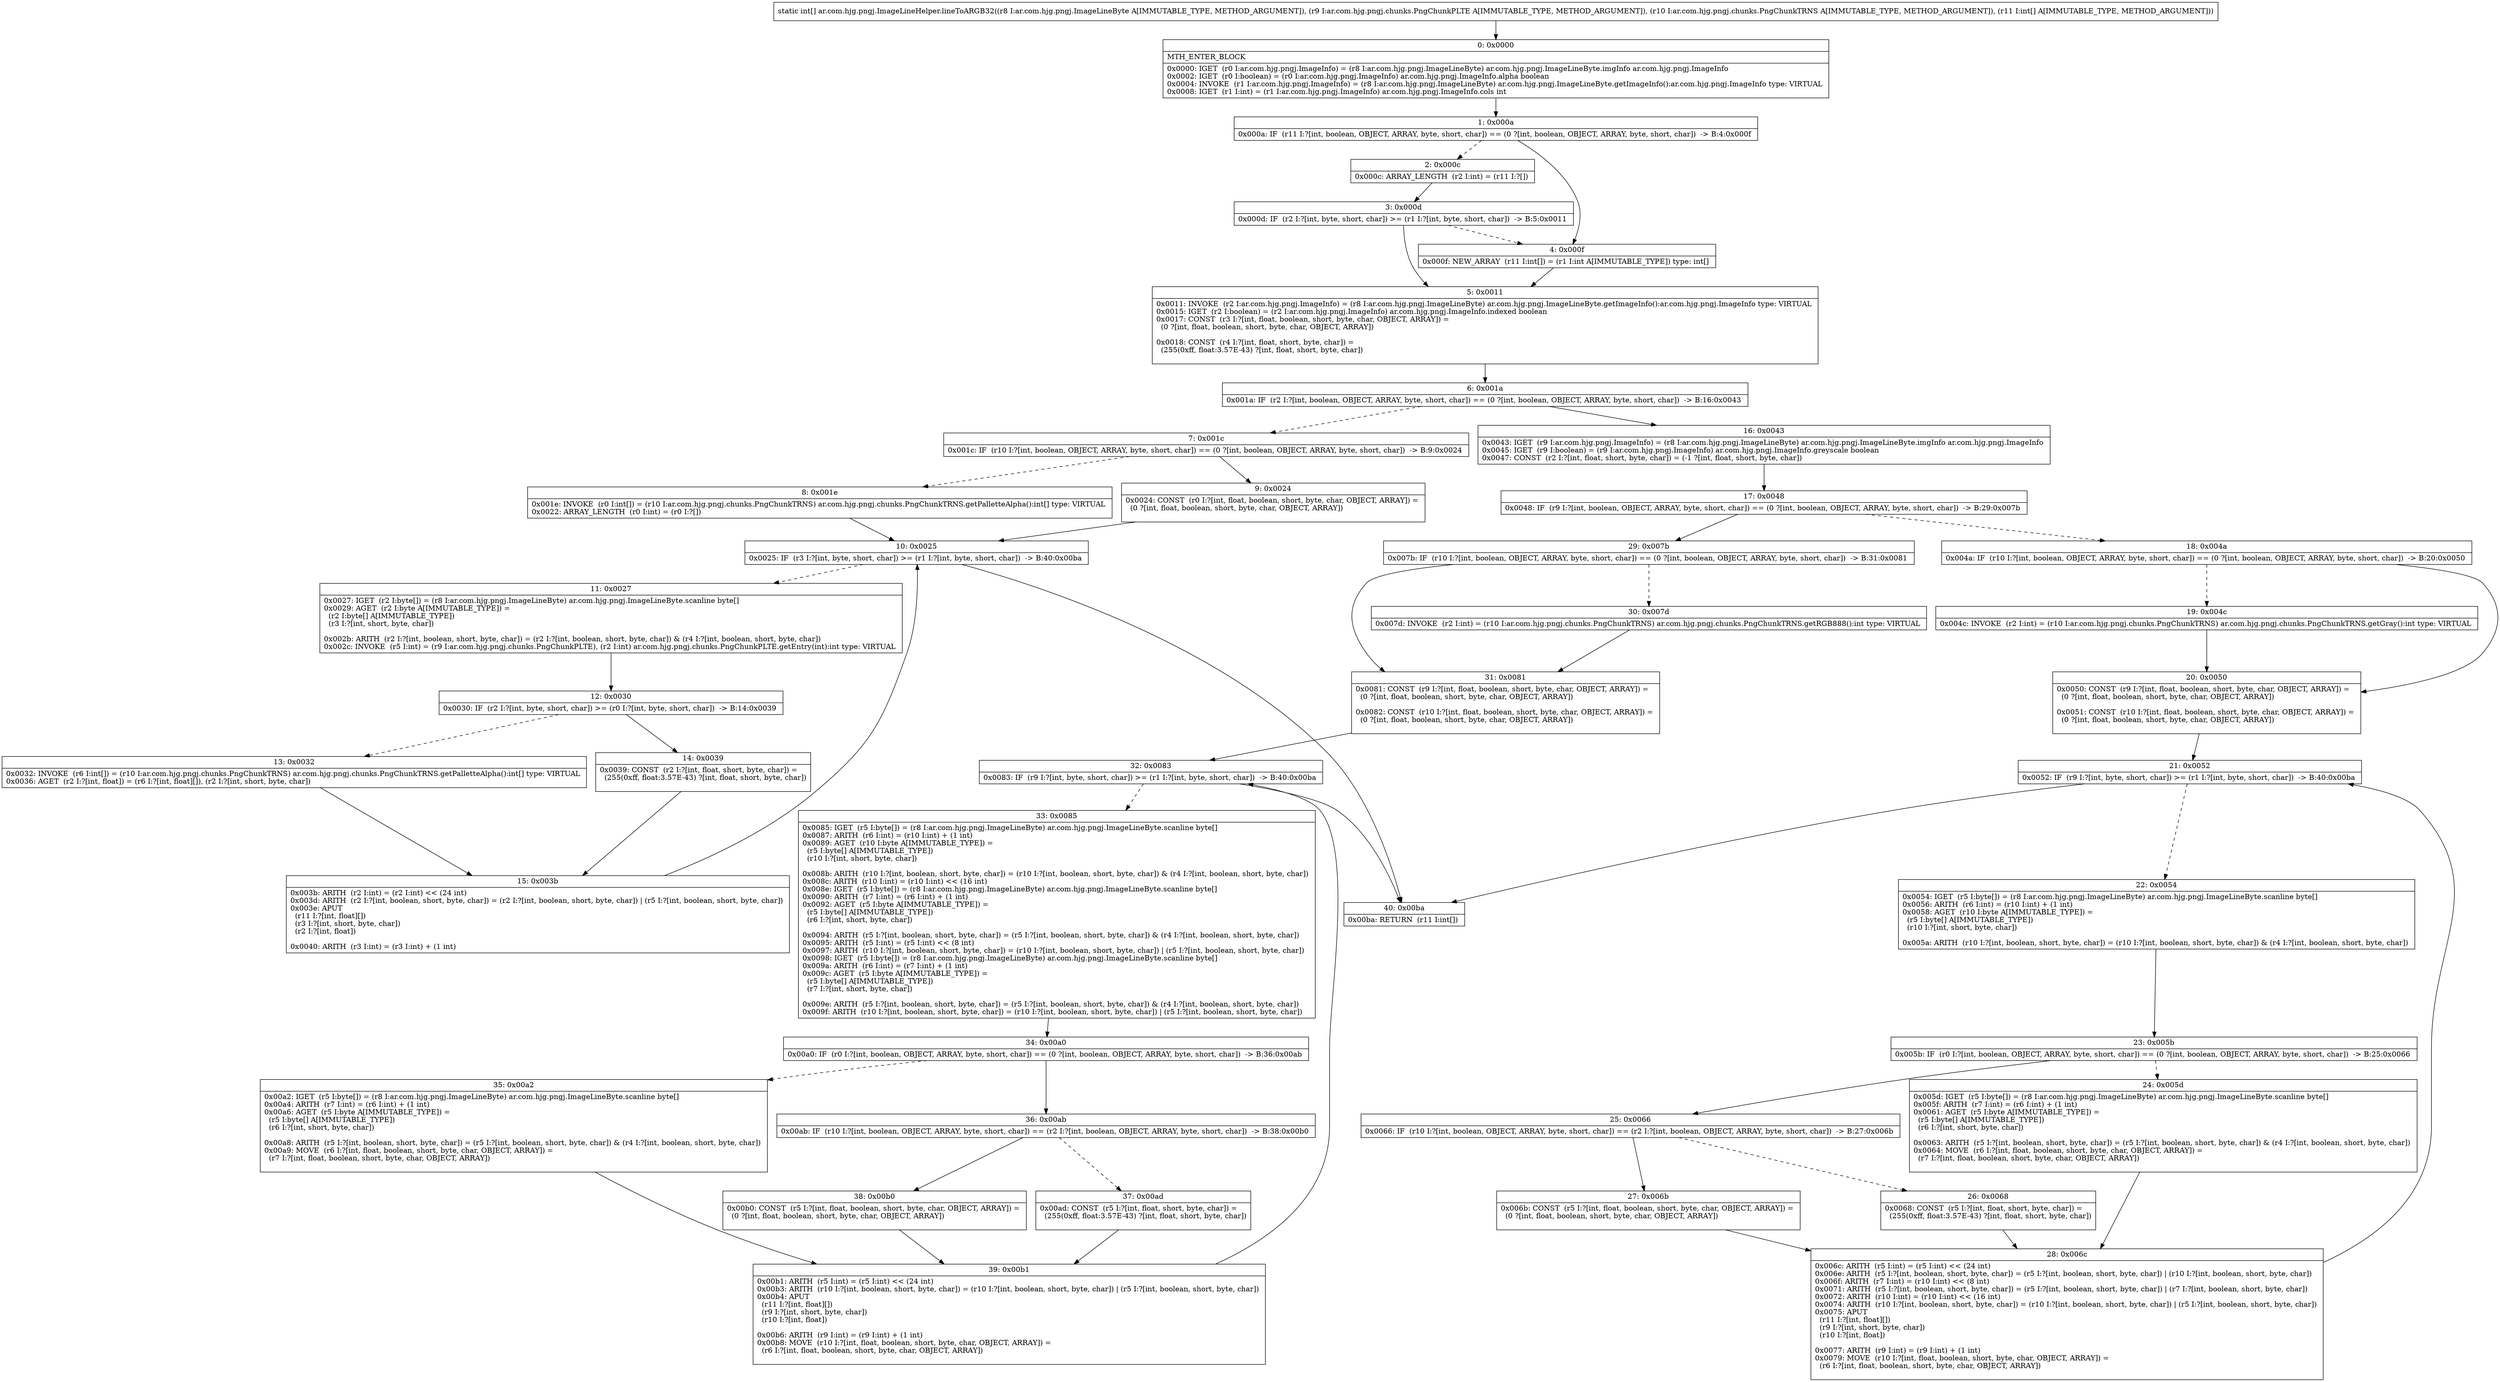 digraph "CFG forar.com.hjg.pngj.ImageLineHelper.lineToARGB32(Lar\/com\/hjg\/pngj\/ImageLineByte;Lar\/com\/hjg\/pngj\/chunks\/PngChunkPLTE;Lar\/com\/hjg\/pngj\/chunks\/PngChunkTRNS;[I)[I" {
Node_0 [shape=record,label="{0\:\ 0x0000|MTH_ENTER_BLOCK\l|0x0000: IGET  (r0 I:ar.com.hjg.pngj.ImageInfo) = (r8 I:ar.com.hjg.pngj.ImageLineByte) ar.com.hjg.pngj.ImageLineByte.imgInfo ar.com.hjg.pngj.ImageInfo \l0x0002: IGET  (r0 I:boolean) = (r0 I:ar.com.hjg.pngj.ImageInfo) ar.com.hjg.pngj.ImageInfo.alpha boolean \l0x0004: INVOKE  (r1 I:ar.com.hjg.pngj.ImageInfo) = (r8 I:ar.com.hjg.pngj.ImageLineByte) ar.com.hjg.pngj.ImageLineByte.getImageInfo():ar.com.hjg.pngj.ImageInfo type: VIRTUAL \l0x0008: IGET  (r1 I:int) = (r1 I:ar.com.hjg.pngj.ImageInfo) ar.com.hjg.pngj.ImageInfo.cols int \l}"];
Node_1 [shape=record,label="{1\:\ 0x000a|0x000a: IF  (r11 I:?[int, boolean, OBJECT, ARRAY, byte, short, char]) == (0 ?[int, boolean, OBJECT, ARRAY, byte, short, char])  \-\> B:4:0x000f \l}"];
Node_2 [shape=record,label="{2\:\ 0x000c|0x000c: ARRAY_LENGTH  (r2 I:int) = (r11 I:?[]) \l}"];
Node_3 [shape=record,label="{3\:\ 0x000d|0x000d: IF  (r2 I:?[int, byte, short, char]) \>= (r1 I:?[int, byte, short, char])  \-\> B:5:0x0011 \l}"];
Node_4 [shape=record,label="{4\:\ 0x000f|0x000f: NEW_ARRAY  (r11 I:int[]) = (r1 I:int A[IMMUTABLE_TYPE]) type: int[] \l}"];
Node_5 [shape=record,label="{5\:\ 0x0011|0x0011: INVOKE  (r2 I:ar.com.hjg.pngj.ImageInfo) = (r8 I:ar.com.hjg.pngj.ImageLineByte) ar.com.hjg.pngj.ImageLineByte.getImageInfo():ar.com.hjg.pngj.ImageInfo type: VIRTUAL \l0x0015: IGET  (r2 I:boolean) = (r2 I:ar.com.hjg.pngj.ImageInfo) ar.com.hjg.pngj.ImageInfo.indexed boolean \l0x0017: CONST  (r3 I:?[int, float, boolean, short, byte, char, OBJECT, ARRAY]) = \l  (0 ?[int, float, boolean, short, byte, char, OBJECT, ARRAY])\l \l0x0018: CONST  (r4 I:?[int, float, short, byte, char]) = \l  (255(0xff, float:3.57E\-43) ?[int, float, short, byte, char])\l \l}"];
Node_6 [shape=record,label="{6\:\ 0x001a|0x001a: IF  (r2 I:?[int, boolean, OBJECT, ARRAY, byte, short, char]) == (0 ?[int, boolean, OBJECT, ARRAY, byte, short, char])  \-\> B:16:0x0043 \l}"];
Node_7 [shape=record,label="{7\:\ 0x001c|0x001c: IF  (r10 I:?[int, boolean, OBJECT, ARRAY, byte, short, char]) == (0 ?[int, boolean, OBJECT, ARRAY, byte, short, char])  \-\> B:9:0x0024 \l}"];
Node_8 [shape=record,label="{8\:\ 0x001e|0x001e: INVOKE  (r0 I:int[]) = (r10 I:ar.com.hjg.pngj.chunks.PngChunkTRNS) ar.com.hjg.pngj.chunks.PngChunkTRNS.getPalletteAlpha():int[] type: VIRTUAL \l0x0022: ARRAY_LENGTH  (r0 I:int) = (r0 I:?[]) \l}"];
Node_9 [shape=record,label="{9\:\ 0x0024|0x0024: CONST  (r0 I:?[int, float, boolean, short, byte, char, OBJECT, ARRAY]) = \l  (0 ?[int, float, boolean, short, byte, char, OBJECT, ARRAY])\l \l}"];
Node_10 [shape=record,label="{10\:\ 0x0025|0x0025: IF  (r3 I:?[int, byte, short, char]) \>= (r1 I:?[int, byte, short, char])  \-\> B:40:0x00ba \l}"];
Node_11 [shape=record,label="{11\:\ 0x0027|0x0027: IGET  (r2 I:byte[]) = (r8 I:ar.com.hjg.pngj.ImageLineByte) ar.com.hjg.pngj.ImageLineByte.scanline byte[] \l0x0029: AGET  (r2 I:byte A[IMMUTABLE_TYPE]) = \l  (r2 I:byte[] A[IMMUTABLE_TYPE])\l  (r3 I:?[int, short, byte, char])\l \l0x002b: ARITH  (r2 I:?[int, boolean, short, byte, char]) = (r2 I:?[int, boolean, short, byte, char]) & (r4 I:?[int, boolean, short, byte, char]) \l0x002c: INVOKE  (r5 I:int) = (r9 I:ar.com.hjg.pngj.chunks.PngChunkPLTE), (r2 I:int) ar.com.hjg.pngj.chunks.PngChunkPLTE.getEntry(int):int type: VIRTUAL \l}"];
Node_12 [shape=record,label="{12\:\ 0x0030|0x0030: IF  (r2 I:?[int, byte, short, char]) \>= (r0 I:?[int, byte, short, char])  \-\> B:14:0x0039 \l}"];
Node_13 [shape=record,label="{13\:\ 0x0032|0x0032: INVOKE  (r6 I:int[]) = (r10 I:ar.com.hjg.pngj.chunks.PngChunkTRNS) ar.com.hjg.pngj.chunks.PngChunkTRNS.getPalletteAlpha():int[] type: VIRTUAL \l0x0036: AGET  (r2 I:?[int, float]) = (r6 I:?[int, float][]), (r2 I:?[int, short, byte, char]) \l}"];
Node_14 [shape=record,label="{14\:\ 0x0039|0x0039: CONST  (r2 I:?[int, float, short, byte, char]) = \l  (255(0xff, float:3.57E\-43) ?[int, float, short, byte, char])\l \l}"];
Node_15 [shape=record,label="{15\:\ 0x003b|0x003b: ARITH  (r2 I:int) = (r2 I:int) \<\< (24 int) \l0x003d: ARITH  (r2 I:?[int, boolean, short, byte, char]) = (r2 I:?[int, boolean, short, byte, char]) \| (r5 I:?[int, boolean, short, byte, char]) \l0x003e: APUT  \l  (r11 I:?[int, float][])\l  (r3 I:?[int, short, byte, char])\l  (r2 I:?[int, float])\l \l0x0040: ARITH  (r3 I:int) = (r3 I:int) + (1 int) \l}"];
Node_16 [shape=record,label="{16\:\ 0x0043|0x0043: IGET  (r9 I:ar.com.hjg.pngj.ImageInfo) = (r8 I:ar.com.hjg.pngj.ImageLineByte) ar.com.hjg.pngj.ImageLineByte.imgInfo ar.com.hjg.pngj.ImageInfo \l0x0045: IGET  (r9 I:boolean) = (r9 I:ar.com.hjg.pngj.ImageInfo) ar.com.hjg.pngj.ImageInfo.greyscale boolean \l0x0047: CONST  (r2 I:?[int, float, short, byte, char]) = (\-1 ?[int, float, short, byte, char]) \l}"];
Node_17 [shape=record,label="{17\:\ 0x0048|0x0048: IF  (r9 I:?[int, boolean, OBJECT, ARRAY, byte, short, char]) == (0 ?[int, boolean, OBJECT, ARRAY, byte, short, char])  \-\> B:29:0x007b \l}"];
Node_18 [shape=record,label="{18\:\ 0x004a|0x004a: IF  (r10 I:?[int, boolean, OBJECT, ARRAY, byte, short, char]) == (0 ?[int, boolean, OBJECT, ARRAY, byte, short, char])  \-\> B:20:0x0050 \l}"];
Node_19 [shape=record,label="{19\:\ 0x004c|0x004c: INVOKE  (r2 I:int) = (r10 I:ar.com.hjg.pngj.chunks.PngChunkTRNS) ar.com.hjg.pngj.chunks.PngChunkTRNS.getGray():int type: VIRTUAL \l}"];
Node_20 [shape=record,label="{20\:\ 0x0050|0x0050: CONST  (r9 I:?[int, float, boolean, short, byte, char, OBJECT, ARRAY]) = \l  (0 ?[int, float, boolean, short, byte, char, OBJECT, ARRAY])\l \l0x0051: CONST  (r10 I:?[int, float, boolean, short, byte, char, OBJECT, ARRAY]) = \l  (0 ?[int, float, boolean, short, byte, char, OBJECT, ARRAY])\l \l}"];
Node_21 [shape=record,label="{21\:\ 0x0052|0x0052: IF  (r9 I:?[int, byte, short, char]) \>= (r1 I:?[int, byte, short, char])  \-\> B:40:0x00ba \l}"];
Node_22 [shape=record,label="{22\:\ 0x0054|0x0054: IGET  (r5 I:byte[]) = (r8 I:ar.com.hjg.pngj.ImageLineByte) ar.com.hjg.pngj.ImageLineByte.scanline byte[] \l0x0056: ARITH  (r6 I:int) = (r10 I:int) + (1 int) \l0x0058: AGET  (r10 I:byte A[IMMUTABLE_TYPE]) = \l  (r5 I:byte[] A[IMMUTABLE_TYPE])\l  (r10 I:?[int, short, byte, char])\l \l0x005a: ARITH  (r10 I:?[int, boolean, short, byte, char]) = (r10 I:?[int, boolean, short, byte, char]) & (r4 I:?[int, boolean, short, byte, char]) \l}"];
Node_23 [shape=record,label="{23\:\ 0x005b|0x005b: IF  (r0 I:?[int, boolean, OBJECT, ARRAY, byte, short, char]) == (0 ?[int, boolean, OBJECT, ARRAY, byte, short, char])  \-\> B:25:0x0066 \l}"];
Node_24 [shape=record,label="{24\:\ 0x005d|0x005d: IGET  (r5 I:byte[]) = (r8 I:ar.com.hjg.pngj.ImageLineByte) ar.com.hjg.pngj.ImageLineByte.scanline byte[] \l0x005f: ARITH  (r7 I:int) = (r6 I:int) + (1 int) \l0x0061: AGET  (r5 I:byte A[IMMUTABLE_TYPE]) = \l  (r5 I:byte[] A[IMMUTABLE_TYPE])\l  (r6 I:?[int, short, byte, char])\l \l0x0063: ARITH  (r5 I:?[int, boolean, short, byte, char]) = (r5 I:?[int, boolean, short, byte, char]) & (r4 I:?[int, boolean, short, byte, char]) \l0x0064: MOVE  (r6 I:?[int, float, boolean, short, byte, char, OBJECT, ARRAY]) = \l  (r7 I:?[int, float, boolean, short, byte, char, OBJECT, ARRAY])\l \l}"];
Node_25 [shape=record,label="{25\:\ 0x0066|0x0066: IF  (r10 I:?[int, boolean, OBJECT, ARRAY, byte, short, char]) == (r2 I:?[int, boolean, OBJECT, ARRAY, byte, short, char])  \-\> B:27:0x006b \l}"];
Node_26 [shape=record,label="{26\:\ 0x0068|0x0068: CONST  (r5 I:?[int, float, short, byte, char]) = \l  (255(0xff, float:3.57E\-43) ?[int, float, short, byte, char])\l \l}"];
Node_27 [shape=record,label="{27\:\ 0x006b|0x006b: CONST  (r5 I:?[int, float, boolean, short, byte, char, OBJECT, ARRAY]) = \l  (0 ?[int, float, boolean, short, byte, char, OBJECT, ARRAY])\l \l}"];
Node_28 [shape=record,label="{28\:\ 0x006c|0x006c: ARITH  (r5 I:int) = (r5 I:int) \<\< (24 int) \l0x006e: ARITH  (r5 I:?[int, boolean, short, byte, char]) = (r5 I:?[int, boolean, short, byte, char]) \| (r10 I:?[int, boolean, short, byte, char]) \l0x006f: ARITH  (r7 I:int) = (r10 I:int) \<\< (8 int) \l0x0071: ARITH  (r5 I:?[int, boolean, short, byte, char]) = (r5 I:?[int, boolean, short, byte, char]) \| (r7 I:?[int, boolean, short, byte, char]) \l0x0072: ARITH  (r10 I:int) = (r10 I:int) \<\< (16 int) \l0x0074: ARITH  (r10 I:?[int, boolean, short, byte, char]) = (r10 I:?[int, boolean, short, byte, char]) \| (r5 I:?[int, boolean, short, byte, char]) \l0x0075: APUT  \l  (r11 I:?[int, float][])\l  (r9 I:?[int, short, byte, char])\l  (r10 I:?[int, float])\l \l0x0077: ARITH  (r9 I:int) = (r9 I:int) + (1 int) \l0x0079: MOVE  (r10 I:?[int, float, boolean, short, byte, char, OBJECT, ARRAY]) = \l  (r6 I:?[int, float, boolean, short, byte, char, OBJECT, ARRAY])\l \l}"];
Node_29 [shape=record,label="{29\:\ 0x007b|0x007b: IF  (r10 I:?[int, boolean, OBJECT, ARRAY, byte, short, char]) == (0 ?[int, boolean, OBJECT, ARRAY, byte, short, char])  \-\> B:31:0x0081 \l}"];
Node_30 [shape=record,label="{30\:\ 0x007d|0x007d: INVOKE  (r2 I:int) = (r10 I:ar.com.hjg.pngj.chunks.PngChunkTRNS) ar.com.hjg.pngj.chunks.PngChunkTRNS.getRGB888():int type: VIRTUAL \l}"];
Node_31 [shape=record,label="{31\:\ 0x0081|0x0081: CONST  (r9 I:?[int, float, boolean, short, byte, char, OBJECT, ARRAY]) = \l  (0 ?[int, float, boolean, short, byte, char, OBJECT, ARRAY])\l \l0x0082: CONST  (r10 I:?[int, float, boolean, short, byte, char, OBJECT, ARRAY]) = \l  (0 ?[int, float, boolean, short, byte, char, OBJECT, ARRAY])\l \l}"];
Node_32 [shape=record,label="{32\:\ 0x0083|0x0083: IF  (r9 I:?[int, byte, short, char]) \>= (r1 I:?[int, byte, short, char])  \-\> B:40:0x00ba \l}"];
Node_33 [shape=record,label="{33\:\ 0x0085|0x0085: IGET  (r5 I:byte[]) = (r8 I:ar.com.hjg.pngj.ImageLineByte) ar.com.hjg.pngj.ImageLineByte.scanline byte[] \l0x0087: ARITH  (r6 I:int) = (r10 I:int) + (1 int) \l0x0089: AGET  (r10 I:byte A[IMMUTABLE_TYPE]) = \l  (r5 I:byte[] A[IMMUTABLE_TYPE])\l  (r10 I:?[int, short, byte, char])\l \l0x008b: ARITH  (r10 I:?[int, boolean, short, byte, char]) = (r10 I:?[int, boolean, short, byte, char]) & (r4 I:?[int, boolean, short, byte, char]) \l0x008c: ARITH  (r10 I:int) = (r10 I:int) \<\< (16 int) \l0x008e: IGET  (r5 I:byte[]) = (r8 I:ar.com.hjg.pngj.ImageLineByte) ar.com.hjg.pngj.ImageLineByte.scanline byte[] \l0x0090: ARITH  (r7 I:int) = (r6 I:int) + (1 int) \l0x0092: AGET  (r5 I:byte A[IMMUTABLE_TYPE]) = \l  (r5 I:byte[] A[IMMUTABLE_TYPE])\l  (r6 I:?[int, short, byte, char])\l \l0x0094: ARITH  (r5 I:?[int, boolean, short, byte, char]) = (r5 I:?[int, boolean, short, byte, char]) & (r4 I:?[int, boolean, short, byte, char]) \l0x0095: ARITH  (r5 I:int) = (r5 I:int) \<\< (8 int) \l0x0097: ARITH  (r10 I:?[int, boolean, short, byte, char]) = (r10 I:?[int, boolean, short, byte, char]) \| (r5 I:?[int, boolean, short, byte, char]) \l0x0098: IGET  (r5 I:byte[]) = (r8 I:ar.com.hjg.pngj.ImageLineByte) ar.com.hjg.pngj.ImageLineByte.scanline byte[] \l0x009a: ARITH  (r6 I:int) = (r7 I:int) + (1 int) \l0x009c: AGET  (r5 I:byte A[IMMUTABLE_TYPE]) = \l  (r5 I:byte[] A[IMMUTABLE_TYPE])\l  (r7 I:?[int, short, byte, char])\l \l0x009e: ARITH  (r5 I:?[int, boolean, short, byte, char]) = (r5 I:?[int, boolean, short, byte, char]) & (r4 I:?[int, boolean, short, byte, char]) \l0x009f: ARITH  (r10 I:?[int, boolean, short, byte, char]) = (r10 I:?[int, boolean, short, byte, char]) \| (r5 I:?[int, boolean, short, byte, char]) \l}"];
Node_34 [shape=record,label="{34\:\ 0x00a0|0x00a0: IF  (r0 I:?[int, boolean, OBJECT, ARRAY, byte, short, char]) == (0 ?[int, boolean, OBJECT, ARRAY, byte, short, char])  \-\> B:36:0x00ab \l}"];
Node_35 [shape=record,label="{35\:\ 0x00a2|0x00a2: IGET  (r5 I:byte[]) = (r8 I:ar.com.hjg.pngj.ImageLineByte) ar.com.hjg.pngj.ImageLineByte.scanline byte[] \l0x00a4: ARITH  (r7 I:int) = (r6 I:int) + (1 int) \l0x00a6: AGET  (r5 I:byte A[IMMUTABLE_TYPE]) = \l  (r5 I:byte[] A[IMMUTABLE_TYPE])\l  (r6 I:?[int, short, byte, char])\l \l0x00a8: ARITH  (r5 I:?[int, boolean, short, byte, char]) = (r5 I:?[int, boolean, short, byte, char]) & (r4 I:?[int, boolean, short, byte, char]) \l0x00a9: MOVE  (r6 I:?[int, float, boolean, short, byte, char, OBJECT, ARRAY]) = \l  (r7 I:?[int, float, boolean, short, byte, char, OBJECT, ARRAY])\l \l}"];
Node_36 [shape=record,label="{36\:\ 0x00ab|0x00ab: IF  (r10 I:?[int, boolean, OBJECT, ARRAY, byte, short, char]) == (r2 I:?[int, boolean, OBJECT, ARRAY, byte, short, char])  \-\> B:38:0x00b0 \l}"];
Node_37 [shape=record,label="{37\:\ 0x00ad|0x00ad: CONST  (r5 I:?[int, float, short, byte, char]) = \l  (255(0xff, float:3.57E\-43) ?[int, float, short, byte, char])\l \l}"];
Node_38 [shape=record,label="{38\:\ 0x00b0|0x00b0: CONST  (r5 I:?[int, float, boolean, short, byte, char, OBJECT, ARRAY]) = \l  (0 ?[int, float, boolean, short, byte, char, OBJECT, ARRAY])\l \l}"];
Node_39 [shape=record,label="{39\:\ 0x00b1|0x00b1: ARITH  (r5 I:int) = (r5 I:int) \<\< (24 int) \l0x00b3: ARITH  (r10 I:?[int, boolean, short, byte, char]) = (r10 I:?[int, boolean, short, byte, char]) \| (r5 I:?[int, boolean, short, byte, char]) \l0x00b4: APUT  \l  (r11 I:?[int, float][])\l  (r9 I:?[int, short, byte, char])\l  (r10 I:?[int, float])\l \l0x00b6: ARITH  (r9 I:int) = (r9 I:int) + (1 int) \l0x00b8: MOVE  (r10 I:?[int, float, boolean, short, byte, char, OBJECT, ARRAY]) = \l  (r6 I:?[int, float, boolean, short, byte, char, OBJECT, ARRAY])\l \l}"];
Node_40 [shape=record,label="{40\:\ 0x00ba|0x00ba: RETURN  (r11 I:int[]) \l}"];
MethodNode[shape=record,label="{static int[] ar.com.hjg.pngj.ImageLineHelper.lineToARGB32((r8 I:ar.com.hjg.pngj.ImageLineByte A[IMMUTABLE_TYPE, METHOD_ARGUMENT]), (r9 I:ar.com.hjg.pngj.chunks.PngChunkPLTE A[IMMUTABLE_TYPE, METHOD_ARGUMENT]), (r10 I:ar.com.hjg.pngj.chunks.PngChunkTRNS A[IMMUTABLE_TYPE, METHOD_ARGUMENT]), (r11 I:int[] A[IMMUTABLE_TYPE, METHOD_ARGUMENT])) }"];
MethodNode -> Node_0;
Node_0 -> Node_1;
Node_1 -> Node_2[style=dashed];
Node_1 -> Node_4;
Node_2 -> Node_3;
Node_3 -> Node_4[style=dashed];
Node_3 -> Node_5;
Node_4 -> Node_5;
Node_5 -> Node_6;
Node_6 -> Node_7[style=dashed];
Node_6 -> Node_16;
Node_7 -> Node_8[style=dashed];
Node_7 -> Node_9;
Node_8 -> Node_10;
Node_9 -> Node_10;
Node_10 -> Node_11[style=dashed];
Node_10 -> Node_40;
Node_11 -> Node_12;
Node_12 -> Node_13[style=dashed];
Node_12 -> Node_14;
Node_13 -> Node_15;
Node_14 -> Node_15;
Node_15 -> Node_10;
Node_16 -> Node_17;
Node_17 -> Node_18[style=dashed];
Node_17 -> Node_29;
Node_18 -> Node_19[style=dashed];
Node_18 -> Node_20;
Node_19 -> Node_20;
Node_20 -> Node_21;
Node_21 -> Node_22[style=dashed];
Node_21 -> Node_40;
Node_22 -> Node_23;
Node_23 -> Node_24[style=dashed];
Node_23 -> Node_25;
Node_24 -> Node_28;
Node_25 -> Node_26[style=dashed];
Node_25 -> Node_27;
Node_26 -> Node_28;
Node_27 -> Node_28;
Node_28 -> Node_21;
Node_29 -> Node_30[style=dashed];
Node_29 -> Node_31;
Node_30 -> Node_31;
Node_31 -> Node_32;
Node_32 -> Node_33[style=dashed];
Node_32 -> Node_40;
Node_33 -> Node_34;
Node_34 -> Node_35[style=dashed];
Node_34 -> Node_36;
Node_35 -> Node_39;
Node_36 -> Node_37[style=dashed];
Node_36 -> Node_38;
Node_37 -> Node_39;
Node_38 -> Node_39;
Node_39 -> Node_32;
}

